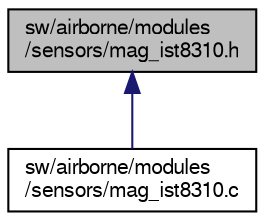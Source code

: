 digraph "sw/airborne/modules/sensors/mag_ist8310.h"
{
  edge [fontname="FreeSans",fontsize="10",labelfontname="FreeSans",labelfontsize="10"];
  node [fontname="FreeSans",fontsize="10",shape=record];
  Node1 [label="sw/airborne/modules\l/sensors/mag_ist8310.h",height=0.2,width=0.4,color="black", fillcolor="grey75", style="filled", fontcolor="black"];
  Node1 -> Node2 [dir="back",color="midnightblue",fontsize="10",style="solid",fontname="FreeSans"];
  Node2 [label="sw/airborne/modules\l/sensors/mag_ist8310.c",height=0.2,width=0.4,color="black", fillcolor="white", style="filled",URL="$mag__ist8310_8c.html",tooltip="Module wrapper for Isentek IST8310 magnetometers. "];
}
